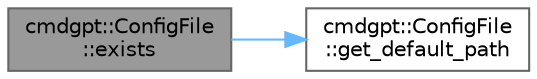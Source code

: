 digraph "cmdgpt::ConfigFile::exists"
{
 // LATEX_PDF_SIZE
  bgcolor="transparent";
  edge [fontname=Helvetica,fontsize=10,labelfontname=Helvetica,labelfontsize=10];
  node [fontname=Helvetica,fontsize=10,shape=box,height=0.2,width=0.4];
  rankdir="LR";
  Node1 [id="Node000001",label="cmdgpt::ConfigFile\l::exists",height=0.2,width=0.4,color="gray40", fillcolor="grey60", style="filled", fontcolor="black",tooltip="Check if default config file exists."];
  Node1 -> Node2 [id="edge1_Node000001_Node000002",color="steelblue1",style="solid",tooltip=" "];
  Node2 [id="Node000002",label="cmdgpt::ConfigFile\l::get_default_path",height=0.2,width=0.4,color="grey40", fillcolor="white", style="filled",URL="$d3/d46/classcmdgpt_1_1ConfigFile.html#addfc8e03c97bd83f1071c803a06daf8e",tooltip="Get the default configuration file path."];
}
